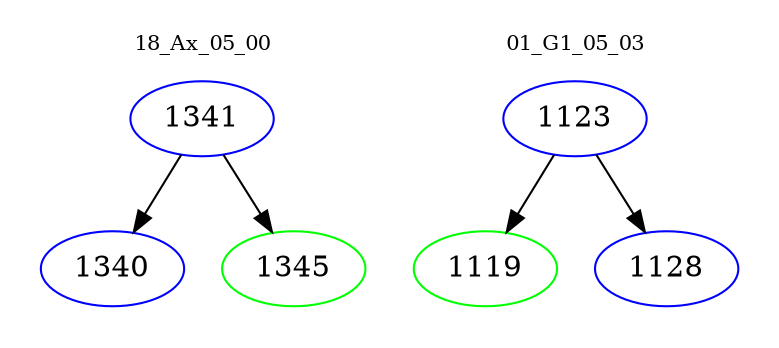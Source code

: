 digraph{
subgraph cluster_0 {
color = white
label = "18_Ax_05_00";
fontsize=10;
T0_1341 [label="1341", color="blue"]
T0_1341 -> T0_1340 [color="black"]
T0_1340 [label="1340", color="blue"]
T0_1341 -> T0_1345 [color="black"]
T0_1345 [label="1345", color="green"]
}
subgraph cluster_1 {
color = white
label = "01_G1_05_03";
fontsize=10;
T1_1123 [label="1123", color="blue"]
T1_1123 -> T1_1119 [color="black"]
T1_1119 [label="1119", color="green"]
T1_1123 -> T1_1128 [color="black"]
T1_1128 [label="1128", color="blue"]
}
}
